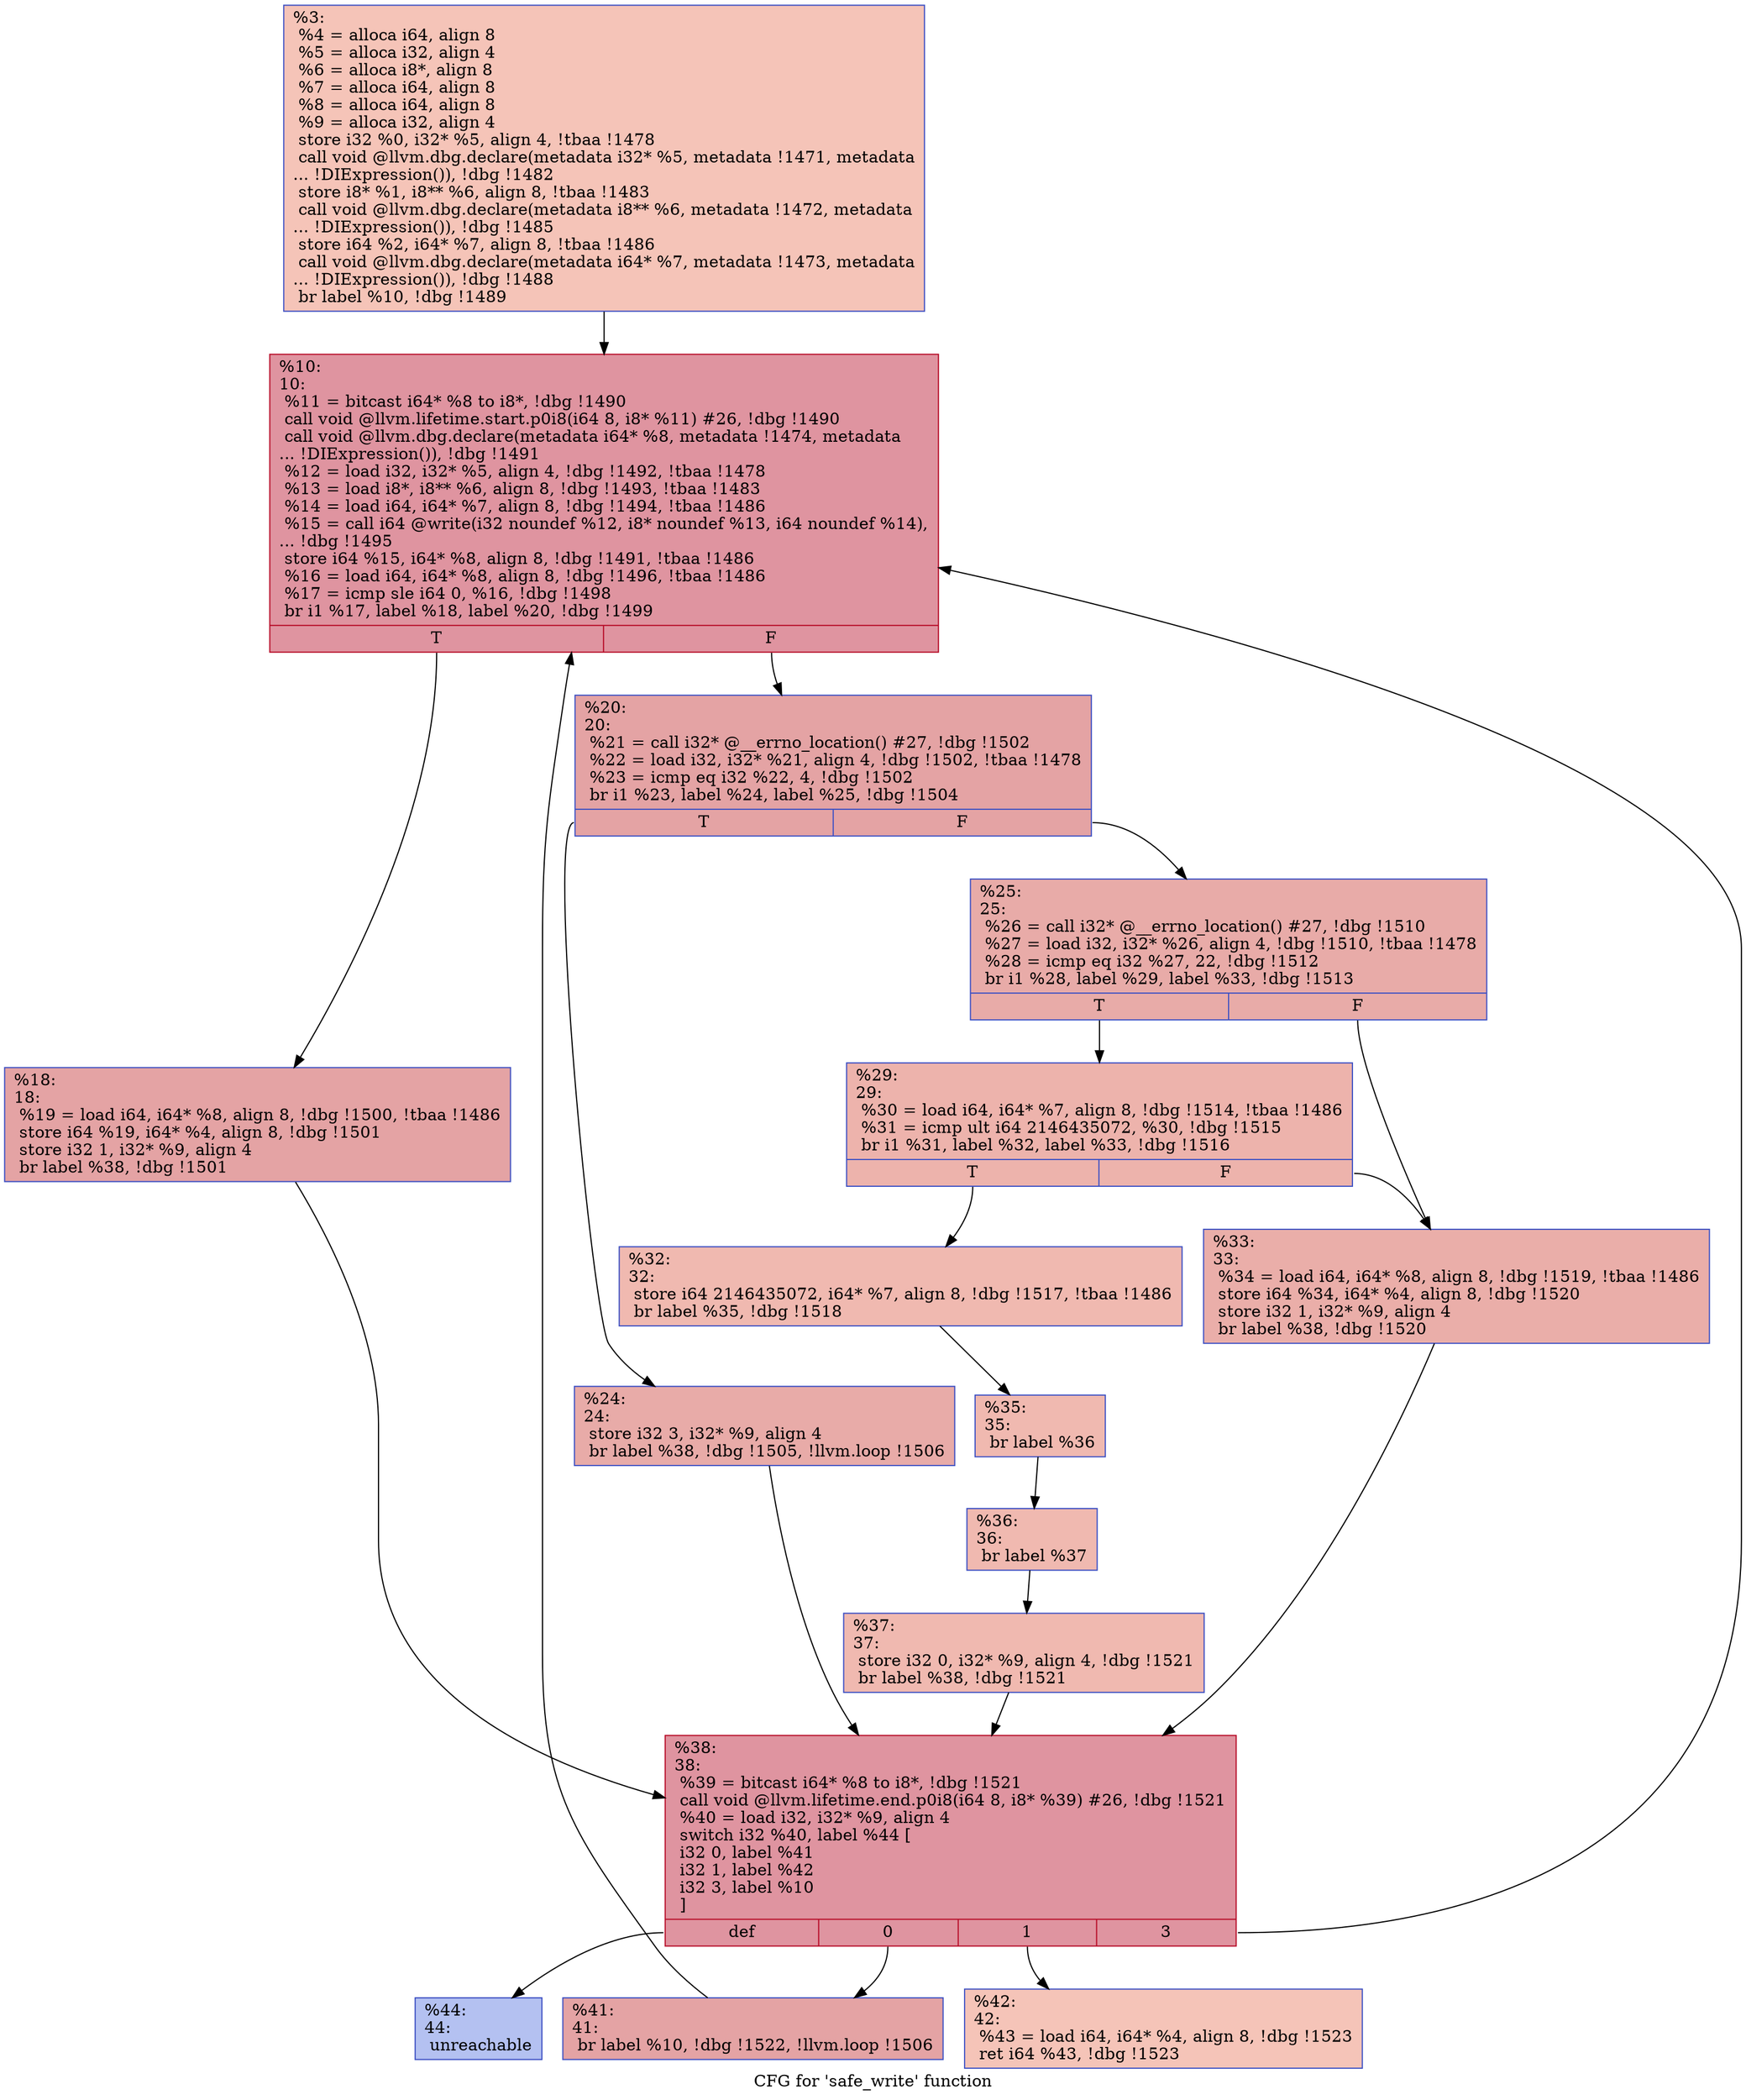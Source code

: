 digraph "CFG for 'safe_write' function" {
	label="CFG for 'safe_write' function";

	Node0x1122390 [shape=record,color="#3d50c3ff", style=filled, fillcolor="#e97a5f70",label="{%3:\l  %4 = alloca i64, align 8\l  %5 = alloca i32, align 4\l  %6 = alloca i8*, align 8\l  %7 = alloca i64, align 8\l  %8 = alloca i64, align 8\l  %9 = alloca i32, align 4\l  store i32 %0, i32* %5, align 4, !tbaa !1478\l  call void @llvm.dbg.declare(metadata i32* %5, metadata !1471, metadata\l... !DIExpression()), !dbg !1482\l  store i8* %1, i8** %6, align 8, !tbaa !1483\l  call void @llvm.dbg.declare(metadata i8** %6, metadata !1472, metadata\l... !DIExpression()), !dbg !1485\l  store i64 %2, i64* %7, align 8, !tbaa !1486\l  call void @llvm.dbg.declare(metadata i64* %7, metadata !1473, metadata\l... !DIExpression()), !dbg !1488\l  br label %10, !dbg !1489\l}"];
	Node0x1122390 -> Node0x1123a70;
	Node0x1123a70 [shape=record,color="#b70d28ff", style=filled, fillcolor="#b70d2870",label="{%10:\l10:                                               \l  %11 = bitcast i64* %8 to i8*, !dbg !1490\l  call void @llvm.lifetime.start.p0i8(i64 8, i8* %11) #26, !dbg !1490\l  call void @llvm.dbg.declare(metadata i64* %8, metadata !1474, metadata\l... !DIExpression()), !dbg !1491\l  %12 = load i32, i32* %5, align 4, !dbg !1492, !tbaa !1478\l  %13 = load i8*, i8** %6, align 8, !dbg !1493, !tbaa !1483\l  %14 = load i64, i64* %7, align 8, !dbg !1494, !tbaa !1486\l  %15 = call i64 @write(i32 noundef %12, i8* noundef %13, i64 noundef %14),\l... !dbg !1495\l  store i64 %15, i64* %8, align 8, !dbg !1491, !tbaa !1486\l  %16 = load i64, i64* %8, align 8, !dbg !1496, !tbaa !1486\l  %17 = icmp sle i64 0, %16, !dbg !1498\l  br i1 %17, label %18, label %20, !dbg !1499\l|{<s0>T|<s1>F}}"];
	Node0x1123a70:s0 -> Node0x1123ac0;
	Node0x1123a70:s1 -> Node0x1123b10;
	Node0x1123ac0 [shape=record,color="#3d50c3ff", style=filled, fillcolor="#c32e3170",label="{%18:\l18:                                               \l  %19 = load i64, i64* %8, align 8, !dbg !1500, !tbaa !1486\l  store i64 %19, i64* %4, align 8, !dbg !1501\l  store i32 1, i32* %9, align 4\l  br label %38, !dbg !1501\l}"];
	Node0x1123ac0 -> Node0x1123de0;
	Node0x1123b10 [shape=record,color="#3d50c3ff", style=filled, fillcolor="#c32e3170",label="{%20:\l20:                                               \l  %21 = call i32* @__errno_location() #27, !dbg !1502\l  %22 = load i32, i32* %21, align 4, !dbg !1502, !tbaa !1478\l  %23 = icmp eq i32 %22, 4, !dbg !1502\l  br i1 %23, label %24, label %25, !dbg !1504\l|{<s0>T|<s1>F}}"];
	Node0x1123b10:s0 -> Node0x1123b60;
	Node0x1123b10:s1 -> Node0x1123bb0;
	Node0x1123b60 [shape=record,color="#3d50c3ff", style=filled, fillcolor="#cc403a70",label="{%24:\l24:                                               \l  store i32 3, i32* %9, align 4\l  br label %38, !dbg !1505, !llvm.loop !1506\l}"];
	Node0x1123b60 -> Node0x1123de0;
	Node0x1123bb0 [shape=record,color="#3d50c3ff", style=filled, fillcolor="#cc403a70",label="{%25:\l25:                                               \l  %26 = call i32* @__errno_location() #27, !dbg !1510\l  %27 = load i32, i32* %26, align 4, !dbg !1510, !tbaa !1478\l  %28 = icmp eq i32 %27, 22, !dbg !1512\l  br i1 %28, label %29, label %33, !dbg !1513\l|{<s0>T|<s1>F}}"];
	Node0x1123bb0:s0 -> Node0x1123c00;
	Node0x1123bb0:s1 -> Node0x1123ca0;
	Node0x1123c00 [shape=record,color="#3d50c3ff", style=filled, fillcolor="#d6524470",label="{%29:\l29:                                               \l  %30 = load i64, i64* %7, align 8, !dbg !1514, !tbaa !1486\l  %31 = icmp ult i64 2146435072, %30, !dbg !1515\l  br i1 %31, label %32, label %33, !dbg !1516\l|{<s0>T|<s1>F}}"];
	Node0x1123c00:s0 -> Node0x1123c50;
	Node0x1123c00:s1 -> Node0x1123ca0;
	Node0x1123c50 [shape=record,color="#3d50c3ff", style=filled, fillcolor="#de614d70",label="{%32:\l32:                                               \l  store i64 2146435072, i64* %7, align 8, !dbg !1517, !tbaa !1486\l  br label %35, !dbg !1518\l}"];
	Node0x1123c50 -> Node0x1123cf0;
	Node0x1123ca0 [shape=record,color="#3d50c3ff", style=filled, fillcolor="#d0473d70",label="{%33:\l33:                                               \l  %34 = load i64, i64* %8, align 8, !dbg !1519, !tbaa !1486\l  store i64 %34, i64* %4, align 8, !dbg !1520\l  store i32 1, i32* %9, align 4\l  br label %38, !dbg !1520\l}"];
	Node0x1123ca0 -> Node0x1123de0;
	Node0x1123cf0 [shape=record,color="#3d50c3ff", style=filled, fillcolor="#de614d70",label="{%35:\l35:                                               \l  br label %36\l}"];
	Node0x1123cf0 -> Node0x1123d40;
	Node0x1123d40 [shape=record,color="#3d50c3ff", style=filled, fillcolor="#de614d70",label="{%36:\l36:                                               \l  br label %37\l}"];
	Node0x1123d40 -> Node0x1123d90;
	Node0x1123d90 [shape=record,color="#3d50c3ff", style=filled, fillcolor="#de614d70",label="{%37:\l37:                                               \l  store i32 0, i32* %9, align 4, !dbg !1521\l  br label %38, !dbg !1521\l}"];
	Node0x1123d90 -> Node0x1123de0;
	Node0x1123de0 [shape=record,color="#b70d28ff", style=filled, fillcolor="#b70d2870",label="{%38:\l38:                                               \l  %39 = bitcast i64* %8 to i8*, !dbg !1521\l  call void @llvm.lifetime.end.p0i8(i64 8, i8* %39) #26, !dbg !1521\l  %40 = load i32, i32* %9, align 4\l  switch i32 %40, label %44 [\l    i32 0, label %41\l    i32 1, label %42\l    i32 3, label %10\l  ]\l|{<s0>def|<s1>0|<s2>1|<s3>3}}"];
	Node0x1123de0:s0 -> Node0x1123ed0;
	Node0x1123de0:s1 -> Node0x1123e30;
	Node0x1123de0:s2 -> Node0x1123e80;
	Node0x1123de0:s3 -> Node0x1123a70;
	Node0x1123e30 [shape=record,color="#3d50c3ff", style=filled, fillcolor="#c32e3170",label="{%41:\l41:                                               \l  br label %10, !dbg !1522, !llvm.loop !1506\l}"];
	Node0x1123e30 -> Node0x1123a70;
	Node0x1123e80 [shape=record,color="#3d50c3ff", style=filled, fillcolor="#e97a5f70",label="{%42:\l42:                                               \l  %43 = load i64, i64* %4, align 8, !dbg !1523\l  ret i64 %43, !dbg !1523\l}"];
	Node0x1123ed0 [shape=record,color="#3d50c3ff", style=filled, fillcolor="#5572df70",label="{%44:\l44:                                               \l  unreachable\l}"];
}
